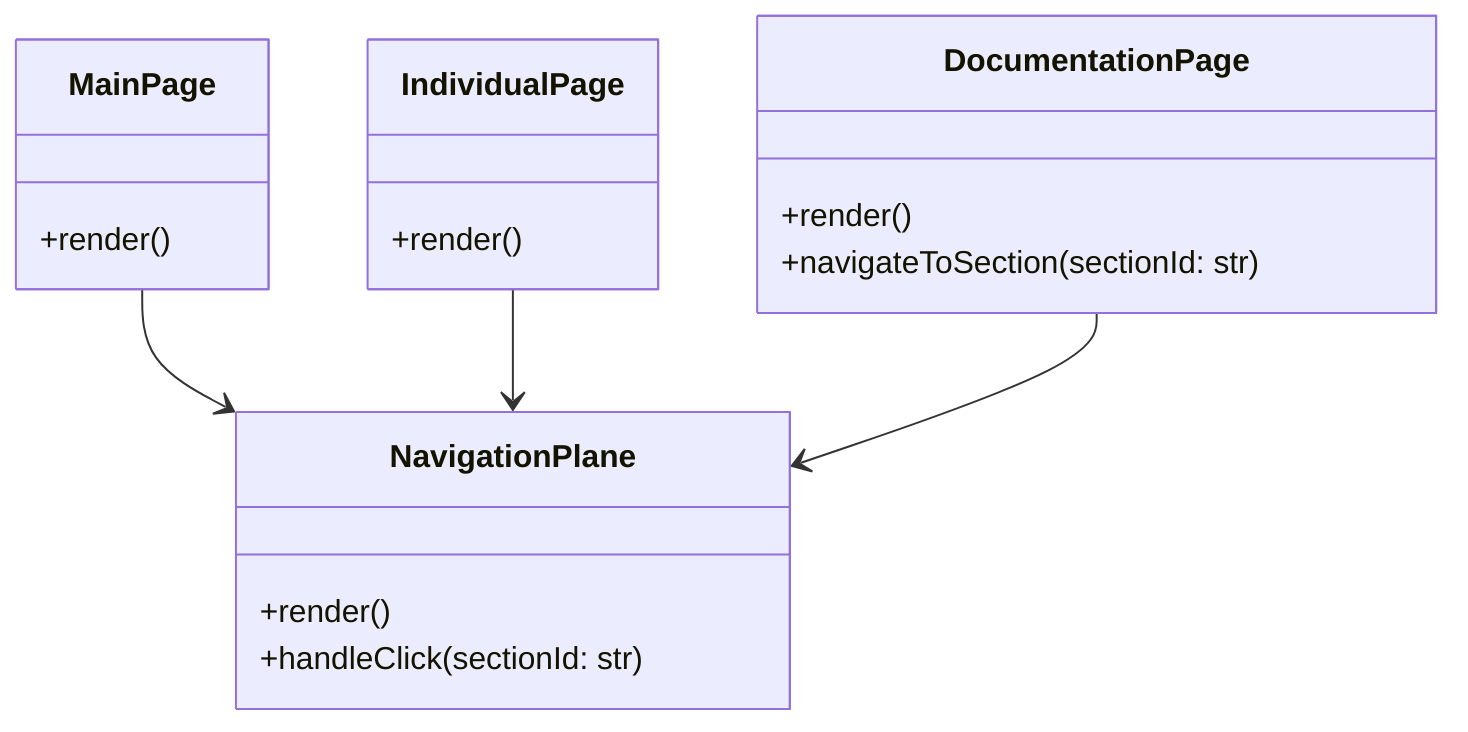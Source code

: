 classDiagram
    class MainPage {
        +render()
    }
    class IndividualPage {
        +render()
    }
    class DocumentationPage {
        +render()
        +navigateToSection(sectionId: str)
    }
    class NavigationPlane {
        +render()
        +handleClick(sectionId: str)
    }
    MainPage --> NavigationPlane
    IndividualPage --> NavigationPlane
    DocumentationPage --> NavigationPlane